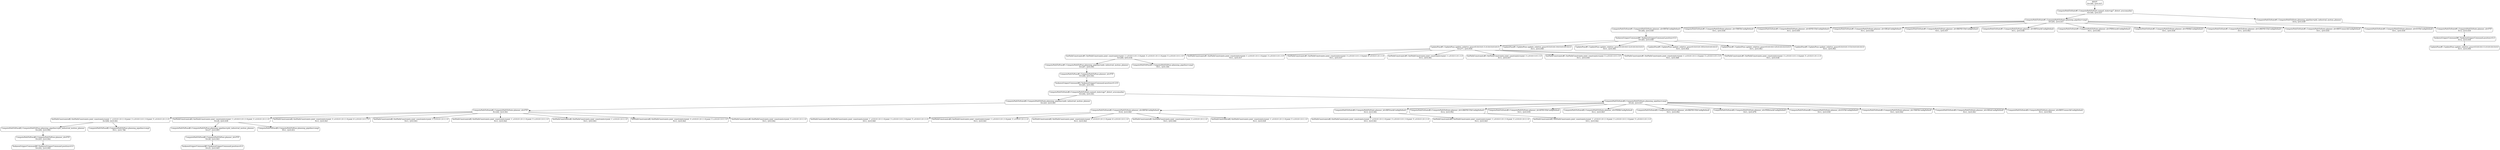 digraph MCTS {
  node [shape=box, style=rounded];
  0 [label="ROOT
N=300, Q=0.937"];
  1 [label="ComputePathToState#1.ComputePathToState.named_state=gp7_detect_arucomarker
N=300, Q=0.937"];
  2 [label="ComputePathToState#1.ComputePathToState.planning_pipeline=ompl
N=295, Q=0.937"];
  3 [label="ComputePathToState#1.ComputePathToState.planner_id=RRTkConfigDefault
N=284, Q=0.939"];
  4 [label="YaskawaGripperCommand#1.YaskawaGripperCommand.position=0.0
N=283, Q=0.939"];
  5 [label="UpdatePose#1.UpdatePose.update_relative_pose=0.0;0.0;0.11;0.0;0.0;0.0;0.0
N=277, Q=0.939"];
  6 [label="SetPathConstraints#1.SetPathConstraints.joint_constraints=joint_1_s,0.0,0.1,0.1,1.0;joint_3_s,0.0,0.1,0.1,1.0;joint_5_s,0.0,0.1,0.1,1.0
N=269, Q=0.938"];
  7 [label="ComputePathToPose#1.ComputePathToPose.planning_pipeline=pilz_industrial_motion_planner
N=267, Q=0.941"];
  8 [label="ComputePathToPose#1.ComputePathToPose.planner_id=PTP
N=266, Q=0.941"];
  9 [label="YaskawaGripperCommand#2.YaskawaGripperCommand.position=0.235
N=265, Q=0.941"];
  10 [label="ComputePathToState#2.ComputePathToState.named_state=gp7_detect_arucomarker
N=264, Q=0.941"];
  11 [label="ComputePathToState#2.ComputePathToState.planning_pipeline=pilz_industrial_motion_planner
N=243, Q=0.941"];
  12 [label="ComputePathToState#2.ComputePathToState.planner_id=PTP
N=242, Q=0.941"];
  13 [label="SetPathConstraints#2.SetPathConstraints.joint_constraints=joint_1_s,0.0,0.1,0.1,1.0;joint_3_s,0.0,0.1,0.1,1.0;joint_5_s,0.0,0.1,0.1,1.0
N=206, Q=0.941"];
  14 [label="ComputePathToPose#2.ComputePathToPose.planning_pipeline=pilz_industrial_motion_planner
N=204, Q=0.942"];
  15 [label="ComputePathToPose#2.ComputePathToPose.planner_id=PTP
N=203, Q=0.942"];
  16 [label="YaskawaGripperCommand#3.YaskawaGripperCommand.position=0.0
N=202, Q=0.942"];
  17 [label="ComputePathToPose#2.ComputePathToPose.planning_pipeline=ompl
N=1, Q=0.788"];
  18 [label="SetPathConstraints#2.SetPathConstraints.joint_constraints=joint_1_s,0.0,0.1,0.1,1.0;joint_3_s,0.0,0.1,0.1,1.0
N=29, Q=0.939"];
  19 [label="ComputePathToPose#2.ComputePathToPose.planning_pipeline=pilz_industrial_motion_planner
N=27, Q=0.943"];
  20 [label="ComputePathToPose#2.ComputePathToPose.planner_id=PTP
N=26, Q=0.943"];
  21 [label="YaskawaGripperCommand#3.YaskawaGripperCommand.position=0.0
N=25, Q=0.943"];
  22 [label="ComputePathToPose#2.ComputePathToPose.planning_pipeline=ompl
N=1, Q=0.831"];
  23 [label="SetPathConstraints#2.SetPathConstraints.joint_constraints=joint_3_s,0.0,0.1,0.1,1.0;joint_6_s,0.0,0.1,0.1,1.0
N=1, Q=0.941"];
  24 [label="SetPathConstraints#2.SetPathConstraints.joint_constraints=joint_3_s,0.0,0.1,0.1,1.0
N=1, Q=0.943"];
  25 [label="SetPathConstraints#2.SetPathConstraints.joint_constraints=joint_1_s,0.0,0.1,0.1,1.0;joint_5_s,0.0,0.1,0.1,1.0
N=1, Q=0.942"];
  26 [label="SetPathConstraints#2.SetPathConstraints.joint_constraints=joint_1_s,0.0,0.1,0.1,1.0
N=1, Q=0.943"];
  27 [label="SetPathConstraints#2.SetPathConstraints.joint_constraints=joint_3_s,0.0,0.1,0.1,1.0;joint_5_s,0.0,0.1,0.1,1.0
N=1, Q=0.942"];
  28 [label="SetPathConstraints#2.SetPathConstraints.joint_constraints=joint_5_s,0.0,0.1,0.1,1.0
N=1, Q=0.942"];
  29 [label="ComputePathToState#2.ComputePathToState.planning_pipeline=ompl
N=20, Q=0.937"];
  30 [label="ComputePathToState#2.ComputePathToState.planner_id=RRTkConfigDefault
N=6, Q=0.940"];
  31 [label="SetPathConstraints#2.SetPathConstraints.joint_constraints=joint_1_s,0.0,0.1,0.1,1.0;joint_3_s,0.0,0.1,0.1,1.0;joint_5_s,0.0,0.1,0.1,1.0
N=1, Q=0.940"];
  32 [label="SetPathConstraints#2.SetPathConstraints.joint_constraints=joint_1_s,0.0,0.1,0.1,1.0;joint_3_s,0.0,0.1,0.1,1.0
N=1, Q=0.941"];
  33 [label="SetPathConstraints#2.SetPathConstraints.joint_constraints=joint_3_s,0.0,0.1,0.1,1.0;joint_6_s,0.0,0.1,0.1,1.0
N=1, Q=0.942"];
  34 [label="SetPathConstraints#2.SetPathConstraints.joint_constraints=joint_3_s,0.0,0.1,0.1,1.0
N=1, Q=0.940"];
  35 [label="SetPathConstraints#2.SetPathConstraints.joint_constraints=joint_1_s,0.0,0.1,0.1,1.0;joint_5_s,0.0,0.1,0.1,1.0
N=1, Q=0.938"];
  36 [label="ComputePathToState#2.ComputePathToState.planner_id=RRTstarkConfigDefault
N=3, Q=0.942"];
  37 [label="SetPathConstraints#2.SetPathConstraints.joint_constraints=joint_1_s,0.0,0.1,0.1,1.0;joint_3_s,0.0,0.1,0.1,1.0;joint_5_s,0.0,0.1,0.1,1.0
N=1, Q=0.941"];
  38 [label="SetPathConstraints#2.SetPathConstraints.joint_constraints=joint_1_s,0.0,0.1,0.1,1.0;joint_3_s,0.0,0.1,0.1,1.0
N=1, Q=0.943"];
  39 [label="ComputePathToState#2.ComputePathToState.planner_id=LBKPIECEkConfigDefault
N=2, Q=0.942"];
  40 [label="SetPathConstraints#2.SetPathConstraints.joint_constraints=joint_1_s,0.0,0.1,0.1,1.0;joint_3_s,0.0,0.1,0.1,1.0;joint_5_s,0.0,0.1,0.1,1.0
N=1, Q=0.942"];
  41 [label="ComputePathToState#2.ComputePathToState.planner_id=KPIECEkConfigDefault
N=1, Q=0.918"];
  42 [label="ComputePathToState#2.ComputePathToState.planner_id=PRMkConfigDefault
N=1, Q=0.943"];
  43 [label="ComputePathToState#2.ComputePathToState.planner_id=BKPIECEkConfigDefault
N=1, Q=0.942"];
  44 [label="ComputePathToState#2.ComputePathToState.planner_id=PRMstarkConfigDefault
N=1, Q=0.878"];
  45 [label="ComputePathToState#2.ComputePathToState.planner_id=ESTkConfigDefault
N=1, Q=0.938"];
  46 [label="ComputePathToState#2.ComputePathToState.planner_id=TRRTkConfigDefault
N=1, Q=0.942"];
  47 [label="ComputePathToState#2.ComputePathToState.planner_id=SBLkConfigDefault
N=1, Q=0.941"];
  48 [label="ComputePathToState#2.ComputePathToState.planner_id=RRTConnectkConfigDefault
N=1, Q=0.944"];
  49 [label="ComputePathToPose#1.ComputePathToPose.planning_pipeline=ompl
N=1, Q=0.300"];
  50 [label="SetPathConstraints#1.SetPathConstraints.joint_constraints=joint_1_s,0.0,0.1,0.1,1.0;joint_3_s,0.0,0.1,0.1,1.0
N=1, Q=0.937"];
  51 [label="SetPathConstraints#1.SetPathConstraints.joint_constraints=joint_3_s,0.0,0.1,0.1,1.0;joint_6_s,0.0,0.1,0.1,1.0
N=1, Q=0.937"];
  52 [label="SetPathConstraints#1.SetPathConstraints.joint_constraints=joint_1_s,0.0,0.1,0.1,1.0
N=1, Q=0.941"];
  53 [label="SetPathConstraints#1.SetPathConstraints.joint_constraints=joint_3_s,0.0,0.1,0.1,1.0
N=1, Q=0.937"];
  54 [label="SetPathConstraints#1.SetPathConstraints.joint_constraints=joint_5_s,0.0,0.1,0.1,1.0
N=1, Q=0.939"];
  55 [label="SetPathConstraints#1.SetPathConstraints.joint_constraints=joint_1_s,0.0,0.1,0.1,1.0;joint_5_s,0.0,0.1,0.1,1.0
N=1, Q=0.989"];
  56 [label="SetPathConstraints#1.SetPathConstraints.joint_constraints=joint_3_s,0.0,0.1,0.1,1.0;joint_5_s,0.0,0.1,0.1,1.0
N=1, Q=0.938"];
  57 [label="UpdatePose#1.UpdatePose.update_relative_pose=0.0;0.0;0.10;0.0;0.0;0.0;0.0
N=1, Q=0.939"];
  58 [label="UpdatePose#1.UpdatePose.update_relative_pose=0.0;0.0;0.12;0.0;0.0;0.0;0.0
N=1, Q=0.943"];
  59 [label="UpdatePose#1.UpdatePose.update_relative_pose=0.0;0.0;0.105;0.0;0.0;0.0;0.0
N=1, Q=0.924"];
  60 [label="UpdatePose#1.UpdatePose.update_relative_pose=0.0;0.0;0.125;0.0;0.0;0.0;0.0
N=1, Q=0.943"];
  61 [label="UpdatePose#1.UpdatePose.update_relative_pose=0.0;0.0;0.115;0.0;0.0;0.0;0.0
N=1, Q=0.943"];
  62 [label="ComputePathToState#1.ComputePathToState.planner_id=TRRTkConfigDefault
N=1, Q=0.936"];
  63 [label="ComputePathToState#1.ComputePathToState.planner_id=KPIECEkConfigDefault
N=1, Q=0.939"];
  64 [label="ComputePathToState#1.ComputePathToState.planner_id=SBLkConfigDefault
N=1, Q=0.936"];
  65 [label="ComputePathToState#1.ComputePathToState.planner_id=BKPIECEkConfigDefault
N=1, Q=0.937"];
  66 [label="ComputePathToState#1.ComputePathToState.planner_id=RRTstarkConfigDefault
N=1, Q=0.938"];
  67 [label="ComputePathToState#1.ComputePathToState.planner_id=PRMstarkConfigDefault
N=1, Q=0.941"];
  68 [label="ComputePathToState#1.ComputePathToState.planner_id=PRMkConfigDefault
N=1, Q=0.938"];
  69 [label="ComputePathToState#1.ComputePathToState.planner_id=LBKPIECEkConfigDefault
N=1, Q=0.943"];
  70 [label="ComputePathToState#1.ComputePathToState.planner_id=RRTConnectkConfigDefault
N=1, Q=0.450"];
  71 [label="ComputePathToState#1.ComputePathToState.planner_id=ESTkConfigDefault
N=1, Q=0.939"];
  72 [label="ComputePathToState#1.ComputePathToState.planning_pipeline=pilz_industrial_motion_planner
N=4, Q=0.939"];
  73 [label="ComputePathToState#1.ComputePathToState.planner_id=PTP
N=3, Q=0.939"];
  74 [label="YaskawaGripperCommand#1.YaskawaGripperCommand.position=0.0
N=2, Q=0.939"];
  75 [label="UpdatePose#1.UpdatePose.update_relative_pose=0.0;0.0;0.11;0.0;0.0;0.0;0.0
N=1, Q=0.939"];
  0 -> 1;
  1 -> 2;
  2 -> 3;
  3 -> 4;
  4 -> 5;
  5 -> 6;
  6 -> 7;
  7 -> 8;
  8 -> 9;
  9 -> 10;
  10 -> 11;
  11 -> 12;
  12 -> 13;
  13 -> 14;
  14 -> 15;
  15 -> 16;
  13 -> 17;
  12 -> 18;
  18 -> 19;
  19 -> 20;
  20 -> 21;
  18 -> 22;
  12 -> 23;
  12 -> 24;
  12 -> 25;
  12 -> 26;
  12 -> 27;
  12 -> 28;
  10 -> 29;
  29 -> 30;
  30 -> 31;
  30 -> 32;
  30 -> 33;
  30 -> 34;
  30 -> 35;
  29 -> 36;
  36 -> 37;
  36 -> 38;
  29 -> 39;
  39 -> 40;
  29 -> 41;
  29 -> 42;
  29 -> 43;
  29 -> 44;
  29 -> 45;
  29 -> 46;
  29 -> 47;
  29 -> 48;
  6 -> 49;
  5 -> 50;
  5 -> 51;
  5 -> 52;
  5 -> 53;
  5 -> 54;
  5 -> 55;
  5 -> 56;
  4 -> 57;
  4 -> 58;
  4 -> 59;
  4 -> 60;
  4 -> 61;
  2 -> 62;
  2 -> 63;
  2 -> 64;
  2 -> 65;
  2 -> 66;
  2 -> 67;
  2 -> 68;
  2 -> 69;
  2 -> 70;
  2 -> 71;
  1 -> 72;
  72 -> 73;
  73 -> 74;
  74 -> 75;
}
